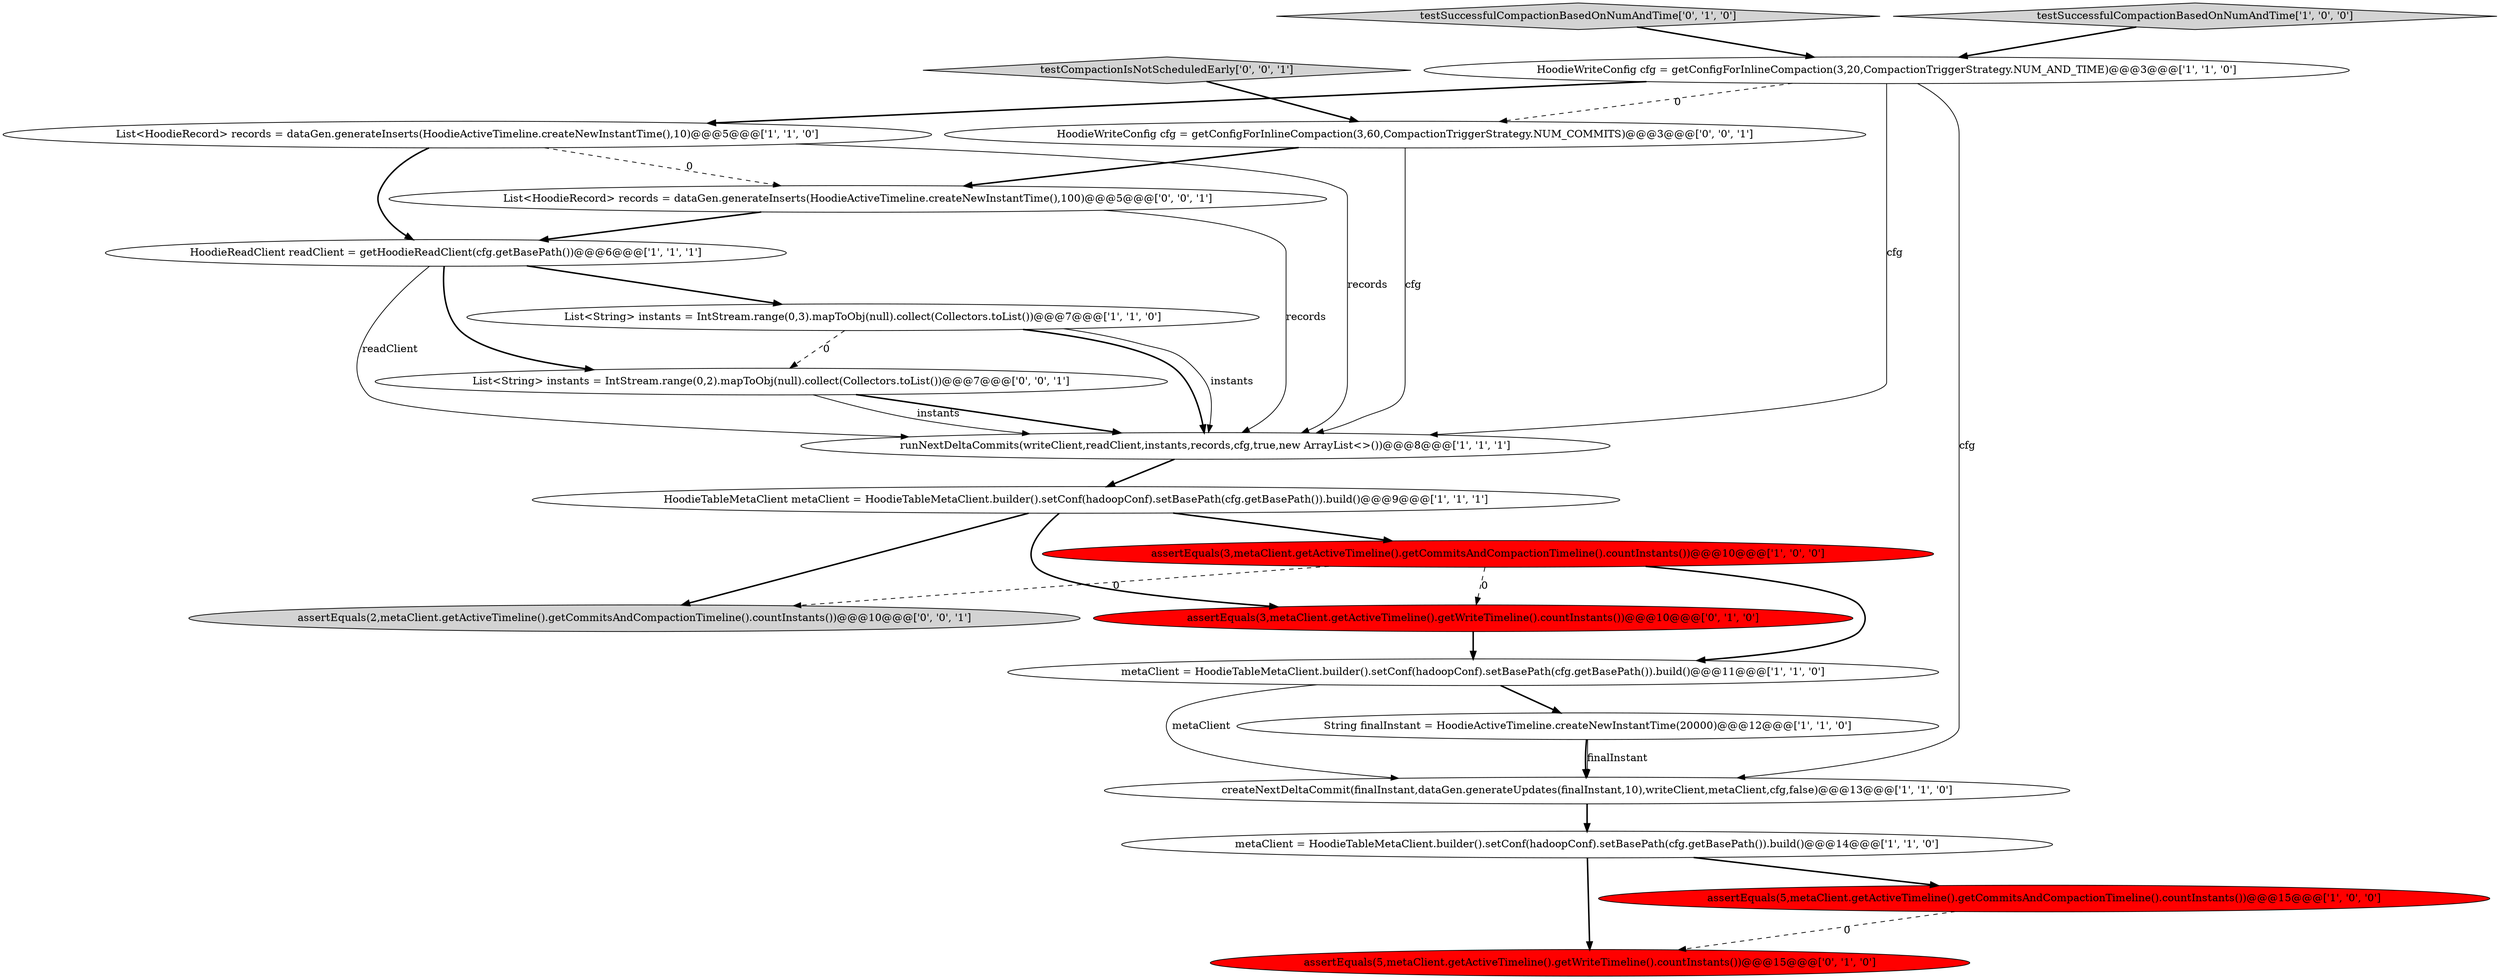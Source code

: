 digraph {
20 [style = filled, label = "assertEquals(2,metaClient.getActiveTimeline().getCommitsAndCompactionTimeline().countInstants())@@@10@@@['0', '0', '1']", fillcolor = lightgray, shape = ellipse image = "AAA0AAABBB3BBB"];
17 [style = filled, label = "HoodieWriteConfig cfg = getConfigForInlineCompaction(3,60,CompactionTriggerStrategy.NUM_COMMITS)@@@3@@@['0', '0', '1']", fillcolor = white, shape = ellipse image = "AAA0AAABBB3BBB"];
14 [style = filled, label = "testSuccessfulCompactionBasedOnNumAndTime['0', '1', '0']", fillcolor = lightgray, shape = diamond image = "AAA0AAABBB2BBB"];
6 [style = filled, label = "List<HoodieRecord> records = dataGen.generateInserts(HoodieActiveTimeline.createNewInstantTime(),10)@@@5@@@['1', '1', '0']", fillcolor = white, shape = ellipse image = "AAA0AAABBB1BBB"];
15 [style = filled, label = "assertEquals(5,metaClient.getActiveTimeline().getWriteTimeline().countInstants())@@@15@@@['0', '1', '0']", fillcolor = red, shape = ellipse image = "AAA1AAABBB2BBB"];
16 [style = filled, label = "List<String> instants = IntStream.range(0,2).mapToObj(null).collect(Collectors.toList())@@@7@@@['0', '0', '1']", fillcolor = white, shape = ellipse image = "AAA0AAABBB3BBB"];
18 [style = filled, label = "List<HoodieRecord> records = dataGen.generateInserts(HoodieActiveTimeline.createNewInstantTime(),100)@@@5@@@['0', '0', '1']", fillcolor = white, shape = ellipse image = "AAA0AAABBB3BBB"];
2 [style = filled, label = "HoodieTableMetaClient metaClient = HoodieTableMetaClient.builder().setConf(hadoopConf).setBasePath(cfg.getBasePath()).build()@@@9@@@['1', '1', '1']", fillcolor = white, shape = ellipse image = "AAA0AAABBB1BBB"];
1 [style = filled, label = "metaClient = HoodieTableMetaClient.builder().setConf(hadoopConf).setBasePath(cfg.getBasePath()).build()@@@11@@@['1', '1', '0']", fillcolor = white, shape = ellipse image = "AAA0AAABBB1BBB"];
10 [style = filled, label = "runNextDeltaCommits(writeClient,readClient,instants,records,cfg,true,new ArrayList<>())@@@8@@@['1', '1', '1']", fillcolor = white, shape = ellipse image = "AAA0AAABBB1BBB"];
9 [style = filled, label = "testSuccessfulCompactionBasedOnNumAndTime['1', '0', '0']", fillcolor = lightgray, shape = diamond image = "AAA0AAABBB1BBB"];
7 [style = filled, label = "createNextDeltaCommit(finalInstant,dataGen.generateUpdates(finalInstant,10),writeClient,metaClient,cfg,false)@@@13@@@['1', '1', '0']", fillcolor = white, shape = ellipse image = "AAA0AAABBB1BBB"];
8 [style = filled, label = "List<String> instants = IntStream.range(0,3).mapToObj(null).collect(Collectors.toList())@@@7@@@['1', '1', '0']", fillcolor = white, shape = ellipse image = "AAA0AAABBB1BBB"];
11 [style = filled, label = "HoodieReadClient readClient = getHoodieReadClient(cfg.getBasePath())@@@6@@@['1', '1', '1']", fillcolor = white, shape = ellipse image = "AAA0AAABBB1BBB"];
0 [style = filled, label = "HoodieWriteConfig cfg = getConfigForInlineCompaction(3,20,CompactionTriggerStrategy.NUM_AND_TIME)@@@3@@@['1', '1', '0']", fillcolor = white, shape = ellipse image = "AAA0AAABBB1BBB"];
12 [style = filled, label = "String finalInstant = HoodieActiveTimeline.createNewInstantTime(20000)@@@12@@@['1', '1', '0']", fillcolor = white, shape = ellipse image = "AAA0AAABBB1BBB"];
4 [style = filled, label = "assertEquals(3,metaClient.getActiveTimeline().getCommitsAndCompactionTimeline().countInstants())@@@10@@@['1', '0', '0']", fillcolor = red, shape = ellipse image = "AAA1AAABBB1BBB"];
13 [style = filled, label = "assertEquals(3,metaClient.getActiveTimeline().getWriteTimeline().countInstants())@@@10@@@['0', '1', '0']", fillcolor = red, shape = ellipse image = "AAA1AAABBB2BBB"];
5 [style = filled, label = "metaClient = HoodieTableMetaClient.builder().setConf(hadoopConf).setBasePath(cfg.getBasePath()).build()@@@14@@@['1', '1', '0']", fillcolor = white, shape = ellipse image = "AAA0AAABBB1BBB"];
3 [style = filled, label = "assertEquals(5,metaClient.getActiveTimeline().getCommitsAndCompactionTimeline().countInstants())@@@15@@@['1', '0', '0']", fillcolor = red, shape = ellipse image = "AAA1AAABBB1BBB"];
19 [style = filled, label = "testCompactionIsNotScheduledEarly['0', '0', '1']", fillcolor = lightgray, shape = diamond image = "AAA0AAABBB3BBB"];
5->3 [style = bold, label=""];
11->16 [style = bold, label=""];
8->10 [style = bold, label=""];
8->16 [style = dashed, label="0"];
2->20 [style = bold, label=""];
9->0 [style = bold, label=""];
18->10 [style = solid, label="records"];
0->6 [style = bold, label=""];
16->10 [style = bold, label=""];
11->10 [style = solid, label="readClient"];
18->11 [style = bold, label=""];
6->10 [style = solid, label="records"];
5->15 [style = bold, label=""];
12->7 [style = solid, label="finalInstant"];
0->10 [style = solid, label="cfg"];
19->17 [style = bold, label=""];
16->10 [style = solid, label="instants"];
2->4 [style = bold, label=""];
0->17 [style = dashed, label="0"];
12->7 [style = bold, label=""];
13->1 [style = bold, label=""];
17->10 [style = solid, label="cfg"];
2->13 [style = bold, label=""];
6->18 [style = dashed, label="0"];
7->5 [style = bold, label=""];
14->0 [style = bold, label=""];
4->20 [style = dashed, label="0"];
0->7 [style = solid, label="cfg"];
6->11 [style = bold, label=""];
1->12 [style = bold, label=""];
3->15 [style = dashed, label="0"];
11->8 [style = bold, label=""];
8->10 [style = solid, label="instants"];
10->2 [style = bold, label=""];
4->1 [style = bold, label=""];
4->13 [style = dashed, label="0"];
17->18 [style = bold, label=""];
1->7 [style = solid, label="metaClient"];
}
